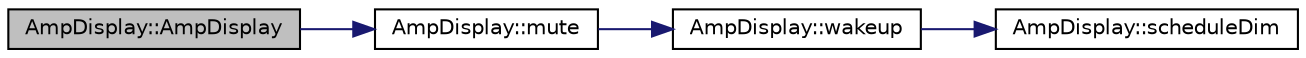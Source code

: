 digraph "AmpDisplay::AmpDisplay"
{
 // LATEX_PDF_SIZE
  edge [fontname="Helvetica",fontsize="10",labelfontname="Helvetica",labelfontsize="10"];
  node [fontname="Helvetica",fontsize="10",shape=record];
  rankdir="LR";
  Node1 [label="AmpDisplay::AmpDisplay",height=0.2,width=0.4,color="black", fillcolor="grey75", style="filled", fontcolor="black",tooltip=" "];
  Node1 -> Node2 [color="midnightblue",fontsize="10",style="solid"];
  Node2 [label="AmpDisplay::mute",height=0.2,width=0.4,color="black", fillcolor="white", style="filled",URL="$class_amp_display.html#a21a4a9d8520b93e84ecc8ed02a49b494",tooltip=" "];
  Node2 -> Node3 [color="midnightblue",fontsize="10",style="solid"];
  Node3 [label="AmpDisplay::wakeup",height=0.2,width=0.4,color="black", fillcolor="white", style="filled",URL="$class_amp_display.html#aee74d69e14edc35d0304b3bb86311be9",tooltip=" "];
  Node3 -> Node4 [color="midnightblue",fontsize="10",style="solid"];
  Node4 [label="AmpDisplay::scheduleDim",height=0.2,width=0.4,color="black", fillcolor="white", style="filled",URL="$class_amp_display.html#af61159a01978b003db2196a44732da04",tooltip=" "];
}

